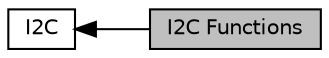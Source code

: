 digraph "I2C Functions"
{
  edge [fontname="Helvetica",fontsize="10",labelfontname="Helvetica",labelfontsize="10"];
  node [fontname="Helvetica",fontsize="10",shape=record];
  rankdir=LR;
  Node1 [label="I2C",height=0.2,width=0.4,color="black", fillcolor="white", style="filled",URL="$group___s_d___i2_c.html",tooltip="I2C communication with connected devices. "];
  Node0 [label="I2C Functions",height=0.2,width=0.4,color="black", fillcolor="grey75", style="filled", fontcolor="black"];
  Node1->Node0 [shape=plaintext, dir="back", style="solid"];
}
